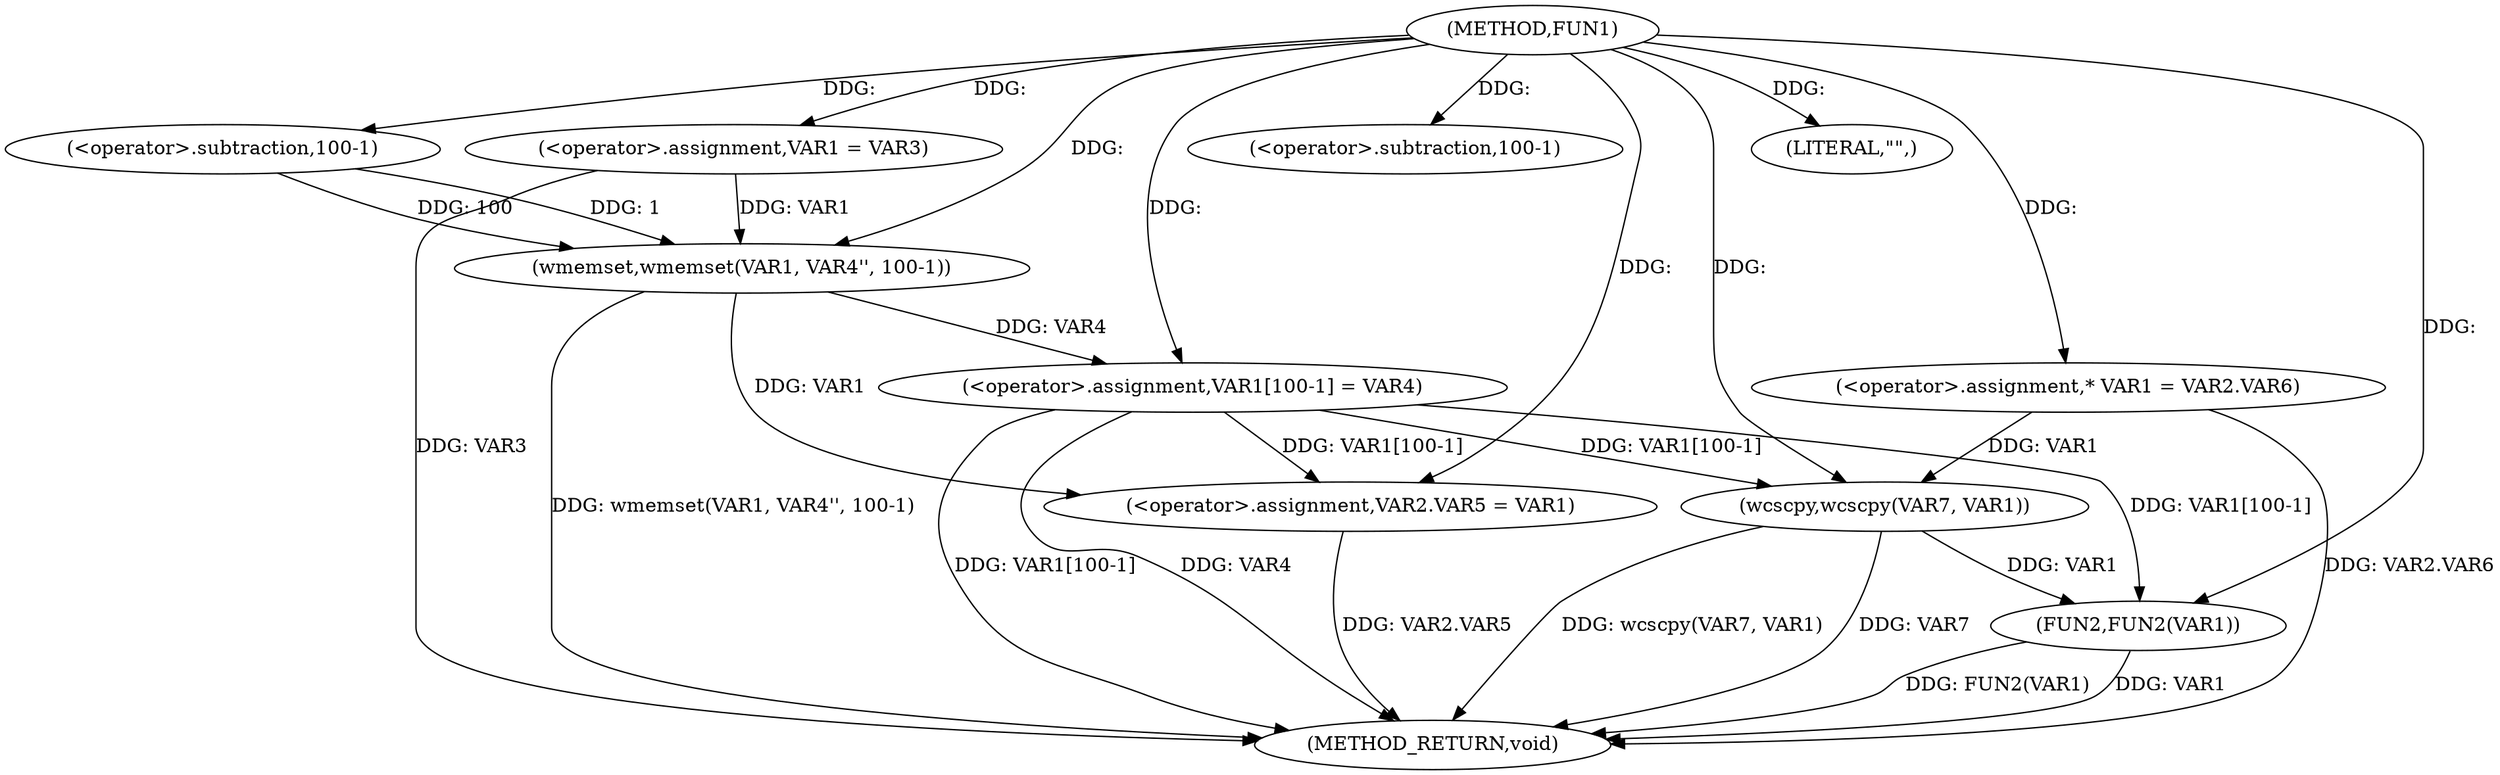digraph FUN1 {  
"1000100" [label = "(METHOD,FUN1)" ]
"1000140" [label = "(METHOD_RETURN,void)" ]
"1000105" [label = "(<operator>.assignment,VAR1 = VAR3)" ]
"1000108" [label = "(wmemset,wmemset(VAR1, VAR4'', 100-1))" ]
"1000111" [label = "(<operator>.subtraction,100-1)" ]
"1000114" [label = "(<operator>.assignment,VAR1[100-1] = VAR4)" ]
"1000117" [label = "(<operator>.subtraction,100-1)" ]
"1000121" [label = "(<operator>.assignment,VAR2.VAR5 = VAR1)" ]
"1000128" [label = "(<operator>.assignment,* VAR1 = VAR2.VAR6)" ]
"1000134" [label = "(LITERAL,\"\",)" ]
"1000135" [label = "(wcscpy,wcscpy(VAR7, VAR1))" ]
"1000138" [label = "(FUN2,FUN2(VAR1))" ]
  "1000128" -> "1000140"  [ label = "DDG: VAR2.VAR6"] 
  "1000108" -> "1000140"  [ label = "DDG: wmemset(VAR1, VAR4'', 100-1)"] 
  "1000105" -> "1000140"  [ label = "DDG: VAR3"] 
  "1000138" -> "1000140"  [ label = "DDG: VAR1"] 
  "1000114" -> "1000140"  [ label = "DDG: VAR1[100-1]"] 
  "1000135" -> "1000140"  [ label = "DDG: wcscpy(VAR7, VAR1)"] 
  "1000114" -> "1000140"  [ label = "DDG: VAR4"] 
  "1000135" -> "1000140"  [ label = "DDG: VAR7"] 
  "1000121" -> "1000140"  [ label = "DDG: VAR2.VAR5"] 
  "1000138" -> "1000140"  [ label = "DDG: FUN2(VAR1)"] 
  "1000100" -> "1000105"  [ label = "DDG: "] 
  "1000105" -> "1000108"  [ label = "DDG: VAR1"] 
  "1000100" -> "1000108"  [ label = "DDG: "] 
  "1000111" -> "1000108"  [ label = "DDG: 100"] 
  "1000111" -> "1000108"  [ label = "DDG: 1"] 
  "1000100" -> "1000111"  [ label = "DDG: "] 
  "1000108" -> "1000114"  [ label = "DDG: VAR4"] 
  "1000100" -> "1000114"  [ label = "DDG: "] 
  "1000100" -> "1000117"  [ label = "DDG: "] 
  "1000114" -> "1000121"  [ label = "DDG: VAR1[100-1]"] 
  "1000108" -> "1000121"  [ label = "DDG: VAR1"] 
  "1000100" -> "1000121"  [ label = "DDG: "] 
  "1000100" -> "1000128"  [ label = "DDG: "] 
  "1000100" -> "1000134"  [ label = "DDG: "] 
  "1000100" -> "1000135"  [ label = "DDG: "] 
  "1000128" -> "1000135"  [ label = "DDG: VAR1"] 
  "1000114" -> "1000135"  [ label = "DDG: VAR1[100-1]"] 
  "1000114" -> "1000138"  [ label = "DDG: VAR1[100-1]"] 
  "1000135" -> "1000138"  [ label = "DDG: VAR1"] 
  "1000100" -> "1000138"  [ label = "DDG: "] 
}
